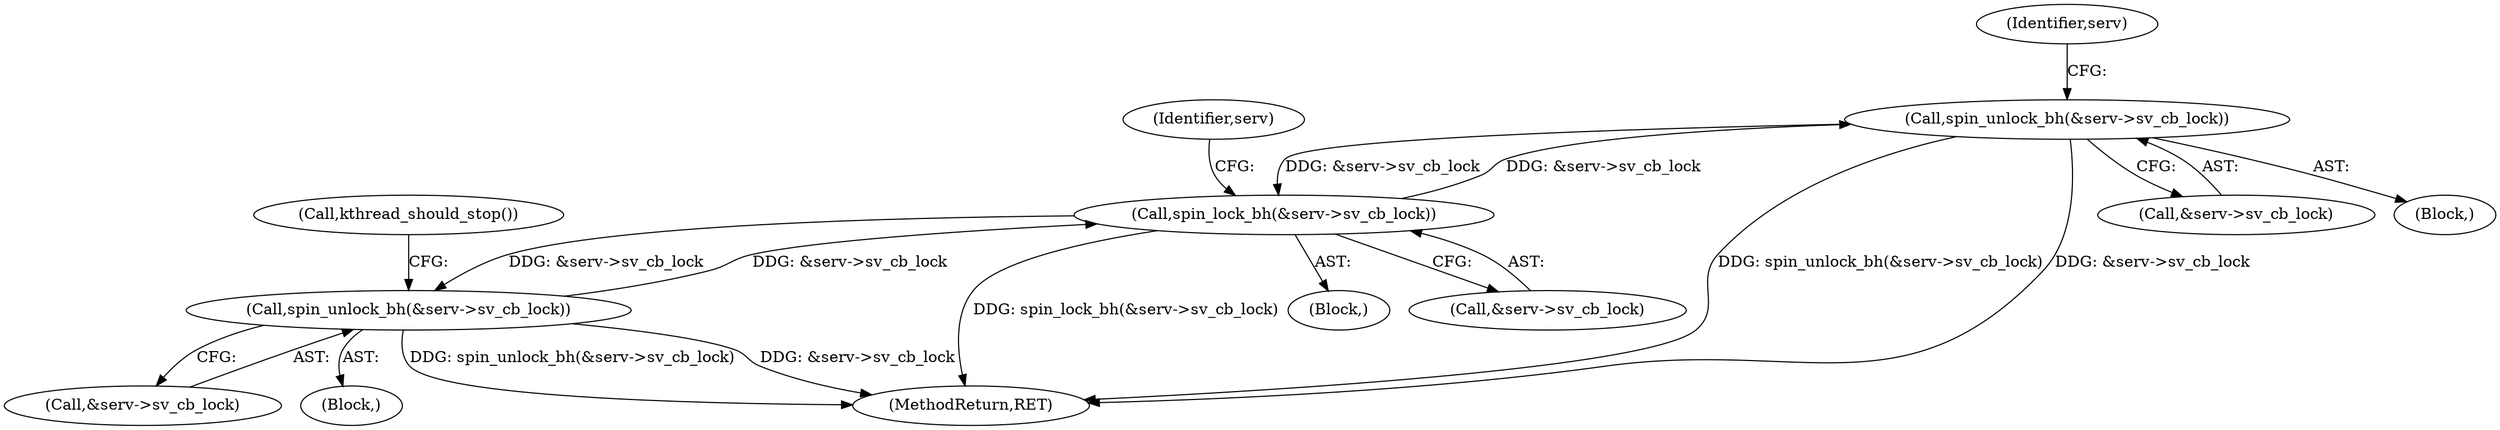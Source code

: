 digraph "0_linux_c70422f760c120480fee4de6c38804c72aa26bc1_2@pointer" {
"1000154" [label="(Call,spin_unlock_bh(&serv->sv_cb_lock))"];
"1000136" [label="(Call,spin_lock_bh(&serv->sv_cb_lock))"];
"1000154" [label="(Call,spin_unlock_bh(&serv->sv_cb_lock))"];
"1000179" [label="(Call,spin_unlock_bh(&serv->sv_cb_lock))"];
"1000201" [label="(MethodReturn,RET)"];
"1000155" [label="(Call,&serv->sv_cb_lock)"];
"1000154" [label="(Call,spin_unlock_bh(&serv->sv_cb_lock))"];
"1000122" [label="(Block,)"];
"1000180" [label="(Call,&serv->sv_cb_lock)"];
"1000137" [label="(Call,&serv->sv_cb_lock)"];
"1000146" [label="(Identifier,serv)"];
"1000179" [label="(Call,spin_unlock_bh(&serv->sv_cb_lock))"];
"1000162" [label="(Identifier,serv)"];
"1000178" [label="(Block,)"];
"1000186" [label="(Call,kthread_should_stop())"];
"1000148" [label="(Block,)"];
"1000136" [label="(Call,spin_lock_bh(&serv->sv_cb_lock))"];
"1000154" -> "1000148"  [label="AST: "];
"1000154" -> "1000155"  [label="CFG: "];
"1000155" -> "1000154"  [label="AST: "];
"1000162" -> "1000154"  [label="CFG: "];
"1000154" -> "1000201"  [label="DDG: spin_unlock_bh(&serv->sv_cb_lock)"];
"1000154" -> "1000201"  [label="DDG: &serv->sv_cb_lock"];
"1000154" -> "1000136"  [label="DDG: &serv->sv_cb_lock"];
"1000136" -> "1000154"  [label="DDG: &serv->sv_cb_lock"];
"1000136" -> "1000122"  [label="AST: "];
"1000136" -> "1000137"  [label="CFG: "];
"1000137" -> "1000136"  [label="AST: "];
"1000146" -> "1000136"  [label="CFG: "];
"1000136" -> "1000201"  [label="DDG: spin_lock_bh(&serv->sv_cb_lock)"];
"1000179" -> "1000136"  [label="DDG: &serv->sv_cb_lock"];
"1000136" -> "1000179"  [label="DDG: &serv->sv_cb_lock"];
"1000179" -> "1000178"  [label="AST: "];
"1000179" -> "1000180"  [label="CFG: "];
"1000180" -> "1000179"  [label="AST: "];
"1000186" -> "1000179"  [label="CFG: "];
"1000179" -> "1000201"  [label="DDG: spin_unlock_bh(&serv->sv_cb_lock)"];
"1000179" -> "1000201"  [label="DDG: &serv->sv_cb_lock"];
}
